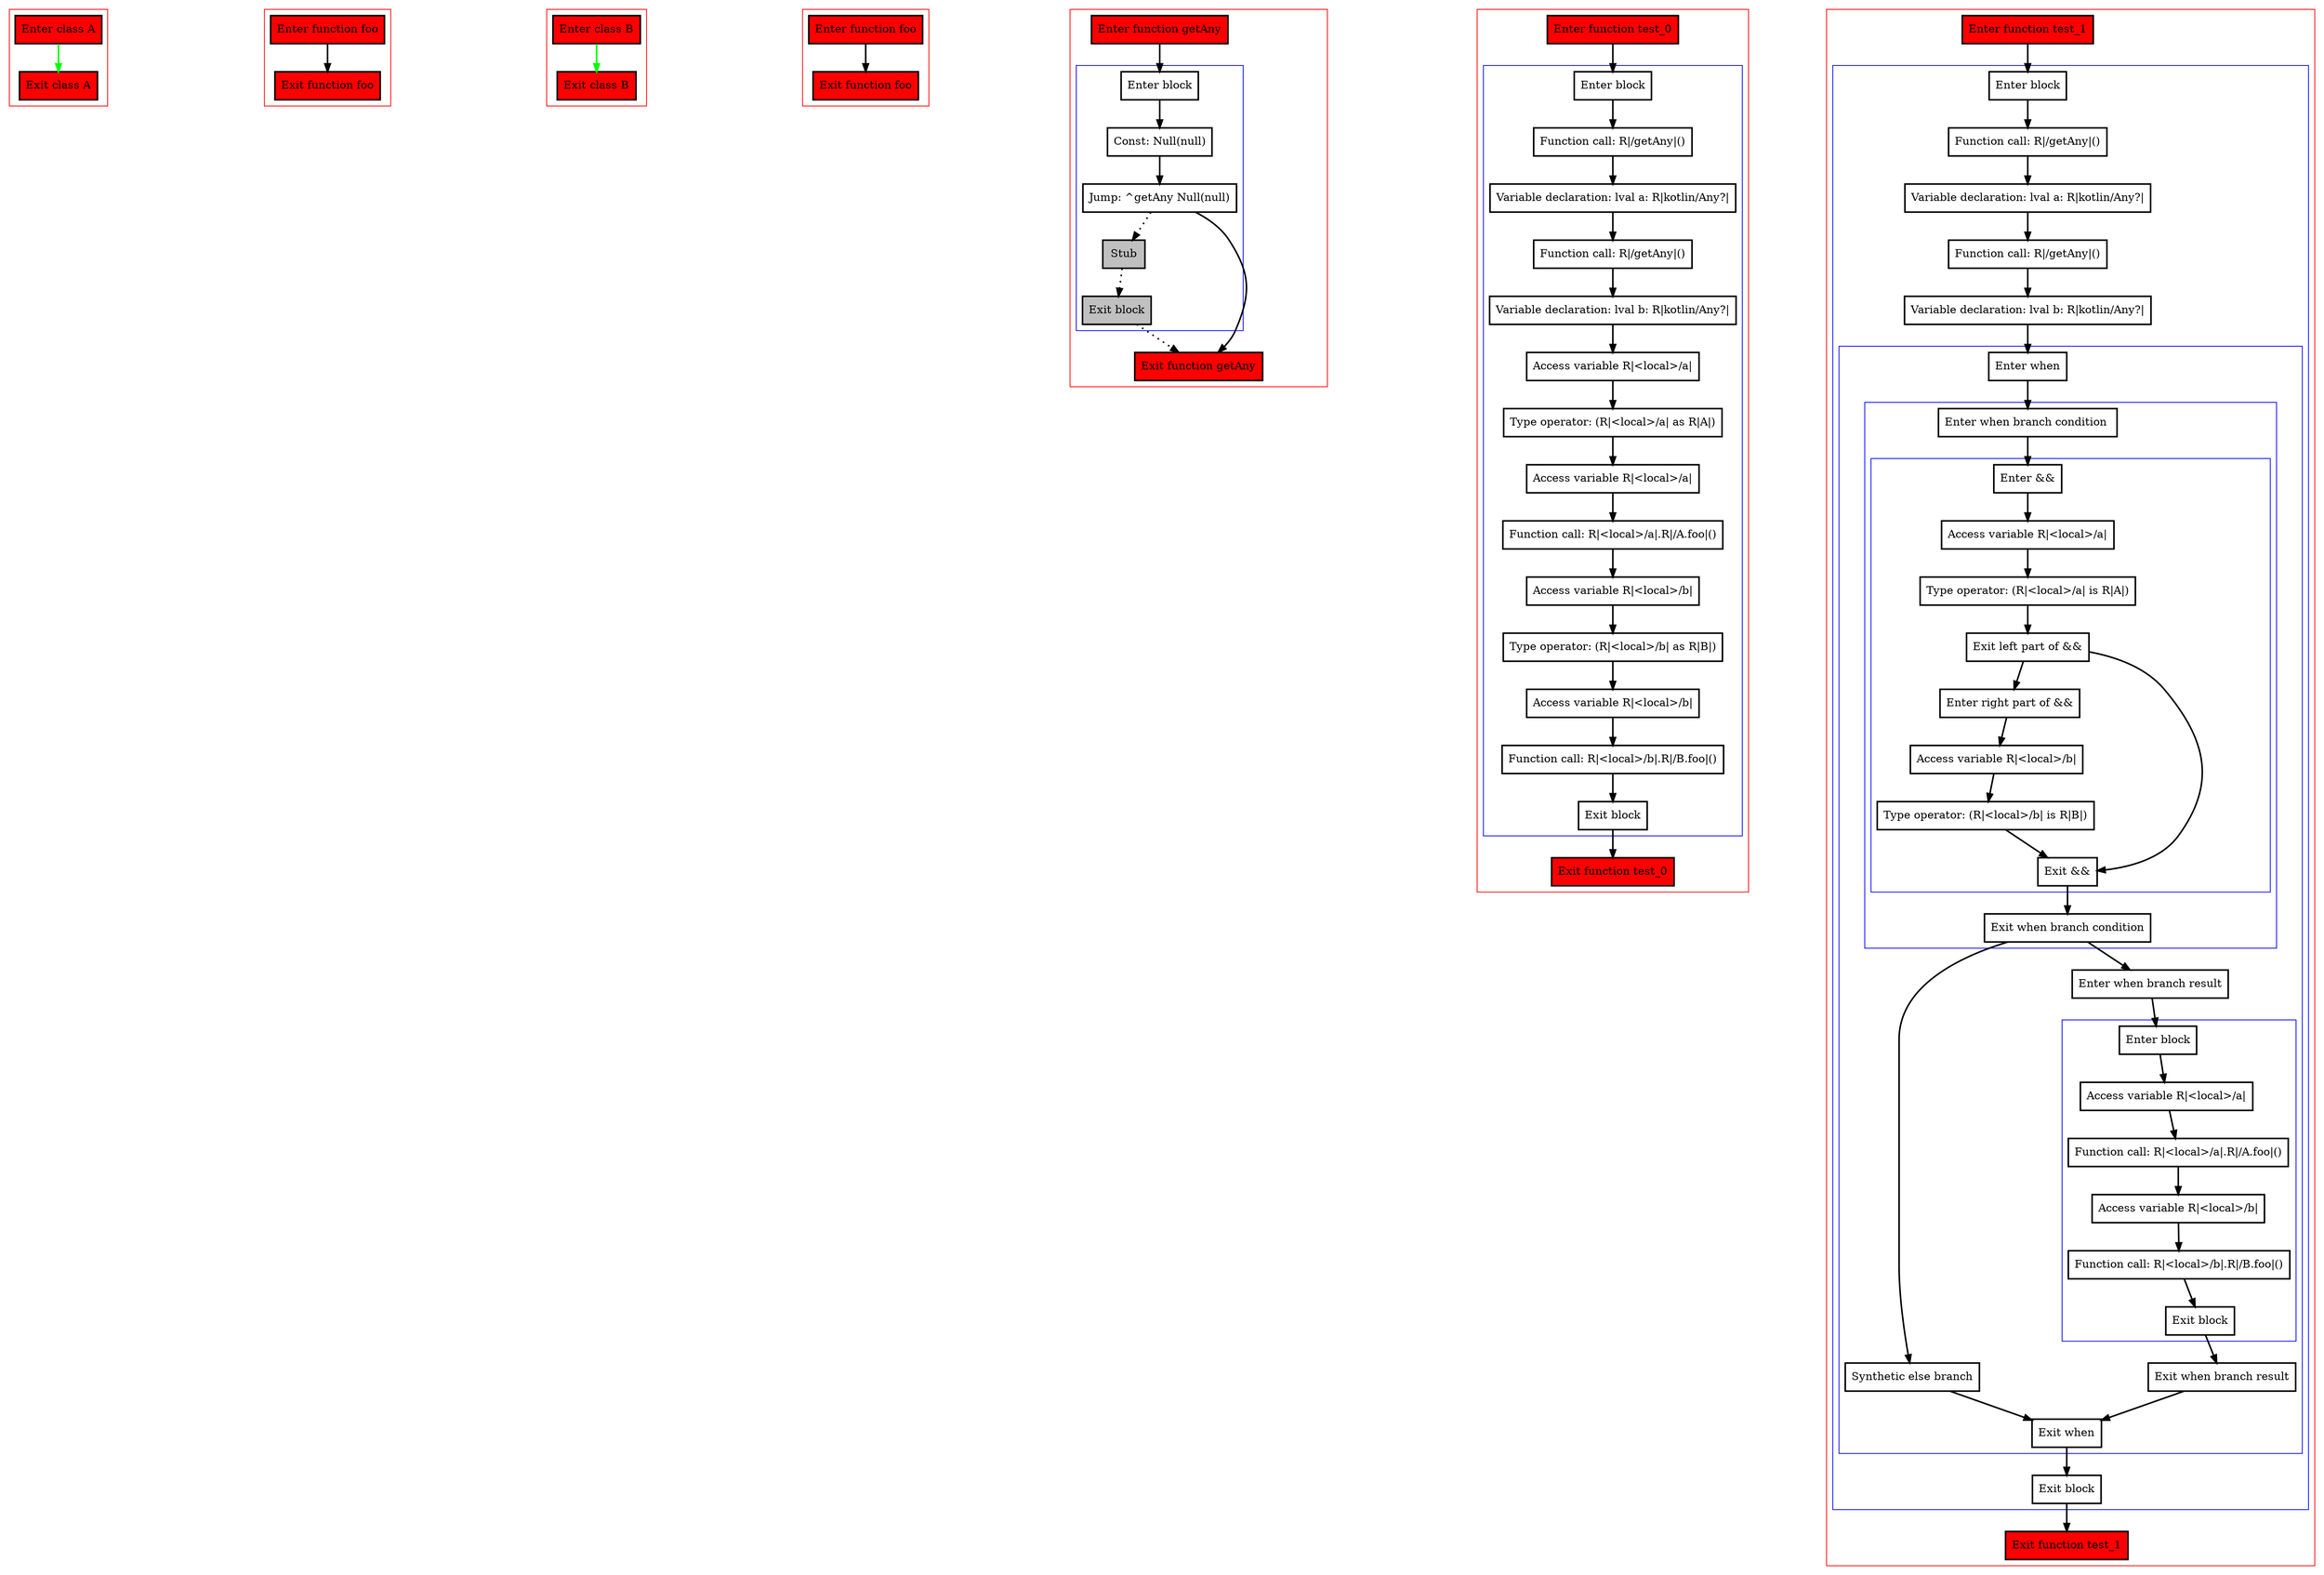 digraph multipleCasts_kt {
    graph [nodesep=3]
    node [shape=box penwidth=2]
    edge [penwidth=2]

    subgraph cluster_0 {
        color=red
        0 [label="Enter class A" style="filled" fillcolor=red];
        1 [label="Exit class A" style="filled" fillcolor=red];
    }
    0 -> {1} [color=green];

    subgraph cluster_1 {
        color=red
        2 [label="Enter function foo" style="filled" fillcolor=red];
        3 [label="Exit function foo" style="filled" fillcolor=red];
    }
    2 -> {3};

    subgraph cluster_2 {
        color=red
        4 [label="Enter class B" style="filled" fillcolor=red];
        5 [label="Exit class B" style="filled" fillcolor=red];
    }
    4 -> {5} [color=green];

    subgraph cluster_3 {
        color=red
        6 [label="Enter function foo" style="filled" fillcolor=red];
        7 [label="Exit function foo" style="filled" fillcolor=red];
    }
    6 -> {7};

    subgraph cluster_4 {
        color=red
        8 [label="Enter function getAny" style="filled" fillcolor=red];
        subgraph cluster_5 {
            color=blue
            9 [label="Enter block"];
            10 [label="Const: Null(null)"];
            11 [label="Jump: ^getAny Null(null)"];
            12 [label="Stub" style="filled" fillcolor=gray];
            13 [label="Exit block" style="filled" fillcolor=gray];
        }
        14 [label="Exit function getAny" style="filled" fillcolor=red];
    }
    8 -> {9};
    9 -> {10};
    10 -> {11};
    11 -> {14};
    11 -> {12} [style=dotted];
    12 -> {13} [style=dotted];
    13 -> {14} [style=dotted];

    subgraph cluster_6 {
        color=red
        15 [label="Enter function test_0" style="filled" fillcolor=red];
        subgraph cluster_7 {
            color=blue
            16 [label="Enter block"];
            17 [label="Function call: R|/getAny|()"];
            18 [label="Variable declaration: lval a: R|kotlin/Any?|"];
            19 [label="Function call: R|/getAny|()"];
            20 [label="Variable declaration: lval b: R|kotlin/Any?|"];
            21 [label="Access variable R|<local>/a|"];
            22 [label="Type operator: (R|<local>/a| as R|A|)"];
            23 [label="Access variable R|<local>/a|"];
            24 [label="Function call: R|<local>/a|.R|/A.foo|()"];
            25 [label="Access variable R|<local>/b|"];
            26 [label="Type operator: (R|<local>/b| as R|B|)"];
            27 [label="Access variable R|<local>/b|"];
            28 [label="Function call: R|<local>/b|.R|/B.foo|()"];
            29 [label="Exit block"];
        }
        30 [label="Exit function test_0" style="filled" fillcolor=red];
    }
    15 -> {16};
    16 -> {17};
    17 -> {18};
    18 -> {19};
    19 -> {20};
    20 -> {21};
    21 -> {22};
    22 -> {23};
    23 -> {24};
    24 -> {25};
    25 -> {26};
    26 -> {27};
    27 -> {28};
    28 -> {29};
    29 -> {30};

    subgraph cluster_8 {
        color=red
        31 [label="Enter function test_1" style="filled" fillcolor=red];
        subgraph cluster_9 {
            color=blue
            32 [label="Enter block"];
            33 [label="Function call: R|/getAny|()"];
            34 [label="Variable declaration: lval a: R|kotlin/Any?|"];
            35 [label="Function call: R|/getAny|()"];
            36 [label="Variable declaration: lval b: R|kotlin/Any?|"];
            subgraph cluster_10 {
                color=blue
                37 [label="Enter when"];
                subgraph cluster_11 {
                    color=blue
                    38 [label="Enter when branch condition "];
                    subgraph cluster_12 {
                        color=blue
                        39 [label="Enter &&"];
                        40 [label="Access variable R|<local>/a|"];
                        41 [label="Type operator: (R|<local>/a| is R|A|)"];
                        42 [label="Exit left part of &&"];
                        43 [label="Enter right part of &&"];
                        44 [label="Access variable R|<local>/b|"];
                        45 [label="Type operator: (R|<local>/b| is R|B|)"];
                        46 [label="Exit &&"];
                    }
                    47 [label="Exit when branch condition"];
                }
                48 [label="Synthetic else branch"];
                49 [label="Enter when branch result"];
                subgraph cluster_13 {
                    color=blue
                    50 [label="Enter block"];
                    51 [label="Access variable R|<local>/a|"];
                    52 [label="Function call: R|<local>/a|.R|/A.foo|()"];
                    53 [label="Access variable R|<local>/b|"];
                    54 [label="Function call: R|<local>/b|.R|/B.foo|()"];
                    55 [label="Exit block"];
                }
                56 [label="Exit when branch result"];
                57 [label="Exit when"];
            }
            58 [label="Exit block"];
        }
        59 [label="Exit function test_1" style="filled" fillcolor=red];
    }
    31 -> {32};
    32 -> {33};
    33 -> {34};
    34 -> {35};
    35 -> {36};
    36 -> {37};
    37 -> {38};
    38 -> {39};
    39 -> {40};
    40 -> {41};
    41 -> {42};
    42 -> {46 43};
    43 -> {44};
    44 -> {45};
    45 -> {46};
    46 -> {47};
    47 -> {49 48};
    48 -> {57};
    49 -> {50};
    50 -> {51};
    51 -> {52};
    52 -> {53};
    53 -> {54};
    54 -> {55};
    55 -> {56};
    56 -> {57};
    57 -> {58};
    58 -> {59};

}

